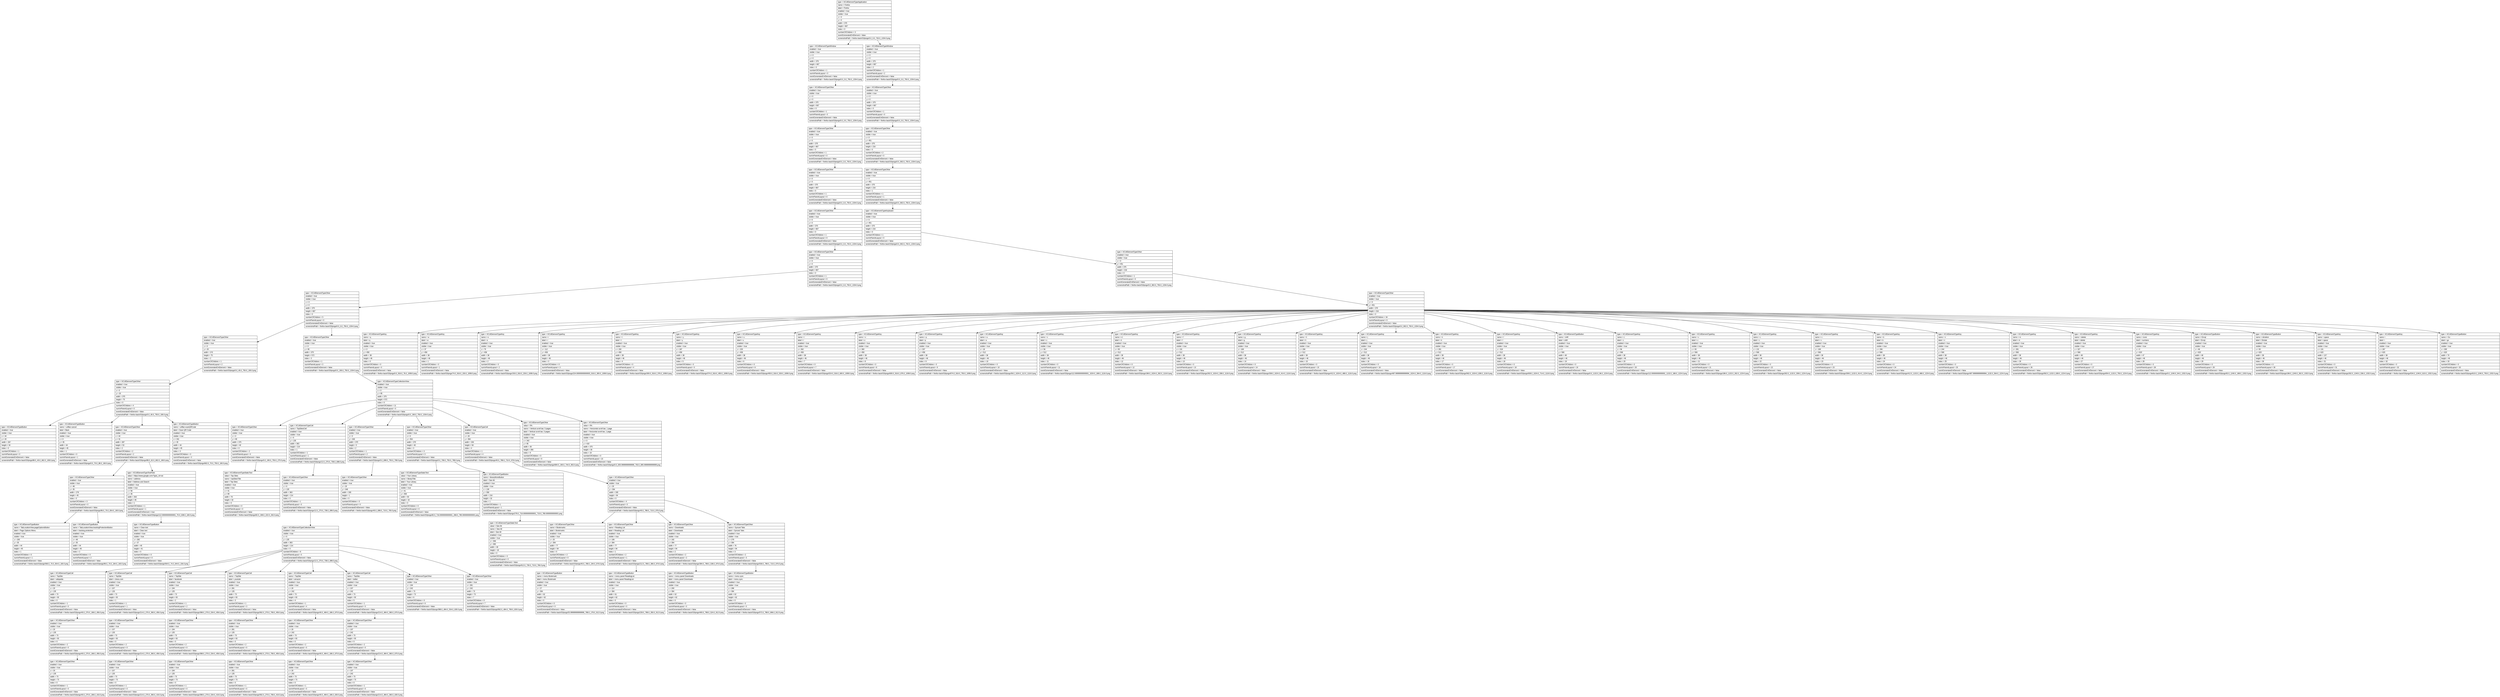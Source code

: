digraph Layout {

	node [shape=record fontname=Arial];

	0	[label="{type = XCUIElementTypeApplication\l|name = Firefox\l|label = Firefox\l|enabled = true\l|visible = true\l|x = 0\l|y = 0\l|width = 375\l|height = 667\l|index = 0\l|numberOfChildren = 3\l|eventGeneratedOnElement = false \l|screenshotPath = firefox-back/S3/pngs/0.0_0.0_750.0_1334.0.png\l}"]
	1	[label="{type = XCUIElementTypeWindow\l|enabled = true\l|visible = true\l|x = 0\l|y = 0\l|width = 375\l|height = 667\l|index = 0\l|numberOfChildren = 1\l|numInParentLayout = 0\l|eventGeneratedOnElement = false \l|screenshotPath = firefox-back/S3/pngs/0.0_0.0_750.0_1334.0.png\l}"]
	2	[label="{type = XCUIElementTypeWindow\l|enabled = true\l|visible = true\l|x = 0\l|y = 0\l|width = 375\l|height = 667\l|index = 2\l|numberOfChildren = 1\l|numInParentLayout = 2\l|eventGeneratedOnElement = false \l|screenshotPath = firefox-back/S3/pngs/0.0_0.0_750.0_1334.0.png\l}"]
	3	[label="{type = XCUIElementTypeOther\l|enabled = true\l|visible = true\l|x = 0\l|y = 0\l|width = 375\l|height = 667\l|index = 0\l|numberOfChildren = 1\l|numInParentLayout = 0\l|eventGeneratedOnElement = false \l|screenshotPath = firefox-back/S3/pngs/0.0_0.0_750.0_1334.0.png\l}"]
	4	[label="{type = XCUIElementTypeOther\l|enabled = true\l|visible = true\l|x = 0\l|y = 0\l|width = 375\l|height = 667\l|index = 0\l|numberOfChildren = 1\l|numInParentLayout = 0\l|eventGeneratedOnElement = false \l|screenshotPath = firefox-back/S3/pngs/0.0_0.0_750.0_1334.0.png\l}"]
	5	[label="{type = XCUIElementTypeOther\l|enabled = true\l|visible = true\l|x = 0\l|y = 0\l|width = 375\l|height = 667\l|index = 0\l|numberOfChildren = 1\l|numInParentLayout = 0\l|eventGeneratedOnElement = false \l|screenshotPath = firefox-back/S3/pngs/0.0_0.0_750.0_1334.0.png\l}"]
	6	[label="{type = XCUIElementTypeOther\l|enabled = true\l|visible = true\l|x = 0\l|y = 451\l|width = 375\l|height = 216\l|index = 0\l|numberOfChildren = 2\l|numInParentLayout = 0\l|eventGeneratedOnElement = false \l|screenshotPath = firefox-back/S3/pngs/0.0_902.0_750.0_1334.0.png\l}"]
	7	[label="{type = XCUIElementTypeOther\l|enabled = true\l|visible = true\l|x = 0\l|y = 0\l|width = 375\l|height = 667\l|index = 0\l|numberOfChildren = 1\l|numInParentLayout = 0\l|eventGeneratedOnElement = false \l|screenshotPath = firefox-back/S3/pngs/0.0_0.0_750.0_1334.0.png\l}"]
	8	[label="{type = XCUIElementTypeOther\l|enabled = true\l|visible = true\l|x = 0\l|y = 451\l|width = 375\l|height = 216\l|index = 1\l|numberOfChildren = 1\l|numInParentLayout = 1\l|eventGeneratedOnElement = false \l|screenshotPath = firefox-back/S3/pngs/0.0_902.0_750.0_1334.0.png\l}"]
	9	[label="{type = XCUIElementTypeOther\l|enabled = true\l|visible = true\l|x = 0\l|y = 0\l|width = 375\l|height = 667\l|index = 0\l|numberOfChildren = 1\l|numInParentLayout = 0\l|eventGeneratedOnElement = false \l|screenshotPath = firefox-back/S3/pngs/0.0_0.0_750.0_1334.0.png\l}"]
	10	[label="{type = XCUIElementTypeKeyboard\l|enabled = true\l|visible = true\l|x = 0\l|y = 451\l|width = 375\l|height = 216\l|index = 0\l|numberOfChildren = 1\l|numInParentLayout = 0\l|eventGeneratedOnElement = false \l|screenshotPath = firefox-back/S3/pngs/0.0_902.0_750.0_1334.0.png\l}"]
	11	[label="{type = XCUIElementTypeOther\l|enabled = true\l|visible = true\l|x = 0\l|y = 0\l|width = 375\l|height = 667\l|index = 0\l|numberOfChildren = 1\l|numInParentLayout = 0\l|eventGeneratedOnElement = false \l|screenshotPath = firefox-back/S3/pngs/0.0_0.0_750.0_1334.0.png\l}"]
	12	[label="{type = XCUIElementTypeOther\l|enabled = true\l|visible = true\l|x = 0\l|y = 451\l|width = 375\l|height = 216\l|index = 0\l|numberOfChildren = 1\l|numInParentLayout = 0\l|eventGeneratedOnElement = false \l|screenshotPath = firefox-back/S3/pngs/0.0_902.0_750.0_1334.0.png\l}"]
	13	[label="{type = XCUIElementTypeOther\l|enabled = true\l|visible = true\l|x = 0\l|y = 0\l|width = 375\l|height = 667\l|index = 0\l|numberOfChildren = 5\l|numInParentLayout = 0\l|eventGeneratedOnElement = false \l|screenshotPath = firefox-back/S3/pngs/0.0_0.0_750.0_1334.0.png\l}"]
	14	[label="{type = XCUIElementTypeOther\l|enabled = true\l|visible = true\l|x = 0\l|y = 451\l|width = 375\l|height = 216\l|index = 0\l|numberOfChildren = 34\l|numInParentLayout = 0\l|eventGeneratedOnElement = false \l|screenshotPath = firefox-back/S3/pngs/0.0_902.0_750.0_1334.0.png\l}"]
	15	[label="{type = XCUIElementTypeOther\l|enabled = true\l|visible = true\l|x = 0\l|y = 20\l|width = 375\l|height = 75\l|index = 2\l|numberOfChildren = 1\l|numInParentLayout = 2\l|eventGeneratedOnElement = false \l|screenshotPath = firefox-back/S3/pngs/0.0_40.0_750.0_190.0.png\l}"]
	16	[label="{type = XCUIElementTypeOther\l|enabled = true\l|visible = true\l|x = 0\l|y = 95\l|width = 375\l|height = 572\l|index = 3\l|numberOfChildren = 1\l|numInParentLayout = 3\l|eventGeneratedOnElement = false \l|screenshotPath = firefox-back/S3/pngs/0.0_190.0_750.0_1334.0.png\l}"]
	17	[label="{type = XCUIElementTypeKey\l|name = q\l|label = q\l|enabled = true\l|visible = true\l|x = 0\l|y = 458\l|width = 38\l|height = 46\l|index = 0\l|numberOfChildren = 0\l|numInParentLayout = 0\l|eventGeneratedOnElement = false \l|screenshotPath = firefox-back/S3/pngs/0.0_916.0_76.0_1008.0.png\l}"]
	18	[label="{type = XCUIElementTypeKey\l|name = w\l|label = w\l|enabled = true\l|visible = true\l|x = 37\l|y = 458\l|width = 38\l|height = 46\l|index = 1\l|numberOfChildren = 0\l|numInParentLayout = 1\l|eventGeneratedOnElement = false \l|screenshotPath = firefox-back/S3/pngs/74.0_916.0_150.0_1008.0.png\l}"]
	19	[label="{type = XCUIElementTypeKey\l|name = e\l|label = e\l|enabled = true\l|visible = true\l|x = 75\l|y = 458\l|width = 38\l|height = 46\l|index = 2\l|numberOfChildren = 0\l|numInParentLayout = 2\l|eventGeneratedOnElement = false \l|screenshotPath = firefox-back/S3/pngs/150.0_916.0_226.0_1008.0.png\l}"]
	20	[label="{type = XCUIElementTypeKey\l|name = r\l|label = r\l|enabled = true\l|visible = true\l|x = 112\l|y = 458\l|width = 38\l|height = 46\l|index = 3\l|numberOfChildren = 0\l|numInParentLayout = 3\l|eventGeneratedOnElement = false \l|screenshotPath = firefox-back/S3/pngs/224.00000000000003_916.0_300.0_1008.0.png\l}"]
	21	[label="{type = XCUIElementTypeKey\l|name = t\l|label = t\l|enabled = true\l|visible = true\l|x = 150\l|y = 458\l|width = 38\l|height = 46\l|index = 4\l|numberOfChildren = 0\l|numInParentLayout = 4\l|eventGeneratedOnElement = false \l|screenshotPath = firefox-back/S3/pngs/300.0_916.0_376.0_1008.0.png\l}"]
	22	[label="{type = XCUIElementTypeKey\l|name = y\l|label = y\l|enabled = true\l|visible = true\l|x = 187\l|y = 458\l|width = 38\l|height = 46\l|index = 5\l|numberOfChildren = 0\l|numInParentLayout = 5\l|eventGeneratedOnElement = false \l|screenshotPath = firefox-back/S3/pngs/374.0_916.0_450.0_1008.0.png\l}"]
	23	[label="{type = XCUIElementTypeKey\l|name = u\l|label = u\l|enabled = true\l|visible = true\l|x = 225\l|y = 458\l|width = 38\l|height = 46\l|index = 6\l|numberOfChildren = 0\l|numInParentLayout = 6\l|eventGeneratedOnElement = false \l|screenshotPath = firefox-back/S3/pngs/450.0_916.0_526.0_1008.0.png\l}"]
	24	[label="{type = XCUIElementTypeKey\l|name = i\l|label = i\l|enabled = true\l|visible = true\l|x = 262\l|y = 458\l|width = 38\l|height = 46\l|index = 7\l|numberOfChildren = 0\l|numInParentLayout = 7\l|eventGeneratedOnElement = false \l|screenshotPath = firefox-back/S3/pngs/524.0_916.0_600.0_1008.0.png\l}"]
	25	[label="{type = XCUIElementTypeKey\l|name = o\l|label = o\l|enabled = true\l|visible = true\l|x = 300\l|y = 458\l|width = 38\l|height = 46\l|index = 8\l|numberOfChildren = 0\l|numInParentLayout = 8\l|eventGeneratedOnElement = false \l|screenshotPath = firefox-back/S3/pngs/600.0_916.0_676.0_1008.0.png\l}"]
	26	[label="{type = XCUIElementTypeKey\l|name = p\l|label = p\l|enabled = true\l|visible = true\l|x = 337\l|y = 458\l|width = 38\l|height = 46\l|index = 9\l|numberOfChildren = 0\l|numInParentLayout = 9\l|eventGeneratedOnElement = false \l|screenshotPath = firefox-back/S3/pngs/674.0_916.0_750.0_1008.0.png\l}"]
	27	[label="{type = XCUIElementTypeKey\l|name = a\l|label = a\l|enabled = true\l|visible = true\l|x = 18\l|y = 512\l|width = 38\l|height = 46\l|index = 10\l|numberOfChildren = 0\l|numInParentLayout = 10\l|eventGeneratedOnElement = false \l|screenshotPath = firefox-back/S3/pngs/36.0_1024.0_112.0_1116.0.png\l}"]
	28	[label="{type = XCUIElementTypeKey\l|name = s\l|label = s\l|enabled = true\l|visible = true\l|x = 56\l|y = 512\l|width = 38\l|height = 46\l|index = 11\l|numberOfChildren = 0\l|numInParentLayout = 11\l|eventGeneratedOnElement = false \l|screenshotPath = firefox-back/S3/pngs/112.00000000000001_1024.0_188.0_1116.0.png\l}"]
	29	[label="{type = XCUIElementTypeKey\l|name = d\l|label = d\l|enabled = true\l|visible = true\l|x = 93\l|y = 512\l|width = 38\l|height = 46\l|index = 12\l|numberOfChildren = 0\l|numInParentLayout = 12\l|eventGeneratedOnElement = false \l|screenshotPath = firefox-back/S3/pngs/186.0_1024.0_262.0_1116.0.png\l}"]
	30	[label="{type = XCUIElementTypeKey\l|name = f\l|label = f\l|enabled = true\l|visible = true\l|x = 131\l|y = 512\l|width = 38\l|height = 46\l|index = 13\l|numberOfChildren = 0\l|numInParentLayout = 13\l|eventGeneratedOnElement = false \l|screenshotPath = firefox-back/S3/pngs/262.0_1024.0_338.0_1116.0.png\l}"]
	31	[label="{type = XCUIElementTypeKey\l|name = g\l|label = g\l|enabled = true\l|visible = true\l|x = 169\l|y = 512\l|width = 38\l|height = 46\l|index = 14\l|numberOfChildren = 0\l|numInParentLayout = 14\l|eventGeneratedOnElement = false \l|screenshotPath = firefox-back/S3/pngs/338.0_1024.0_414.0_1116.0.png\l}"]
	32	[label="{type = XCUIElementTypeKey\l|name = h\l|label = h\l|enabled = true\l|visible = true\l|x = 206\l|y = 512\l|width = 38\l|height = 46\l|index = 15\l|numberOfChildren = 0\l|numInParentLayout = 15\l|eventGeneratedOnElement = false \l|screenshotPath = firefox-back/S3/pngs/412.0_1024.0_488.0_1116.0.png\l}"]
	33	[label="{type = XCUIElementTypeKey\l|name = j\l|label = j\l|enabled = true\l|visible = true\l|x = 244\l|y = 512\l|width = 38\l|height = 46\l|index = 16\l|numberOfChildren = 0\l|numInParentLayout = 16\l|eventGeneratedOnElement = false \l|screenshotPath = firefox-back/S3/pngs/487.99999999999994_1024.0_564.0_1116.0.png\l}"]
	34	[label="{type = XCUIElementTypeKey\l|name = k\l|label = k\l|enabled = true\l|visible = true\l|x = 281\l|y = 512\l|width = 38\l|height = 46\l|index = 17\l|numberOfChildren = 0\l|numInParentLayout = 17\l|eventGeneratedOnElement = false \l|screenshotPath = firefox-back/S3/pngs/562.0_1024.0_638.0_1116.0.png\l}"]
	35	[label="{type = XCUIElementTypeKey\l|name = l\l|label = l\l|enabled = true\l|visible = true\l|x = 319\l|y = 512\l|width = 38\l|height = 46\l|index = 18\l|numberOfChildren = 0\l|numInParentLayout = 18\l|eventGeneratedOnElement = false \l|screenshotPath = firefox-back/S3/pngs/638.0_1024.0_714.0_1116.0.png\l}"]
	36	[label="{type = XCUIElementTypeButton\l|name = shift\l|label = shift\l|enabled = true\l|visible = true\l|x = 0\l|y = 566\l|width = 48\l|height = 46\l|index = 19\l|numberOfChildren = 0\l|numInParentLayout = 19\l|eventGeneratedOnElement = false \l|screenshotPath = firefox-back/S3/pngs/0.0_1132.0_96.0_1224.0.png\l}"]
	37	[label="{type = XCUIElementTypeKey\l|name = z\l|label = z\l|enabled = true\l|visible = true\l|x = 56\l|y = 566\l|width = 38\l|height = 46\l|index = 20\l|numberOfChildren = 0\l|numInParentLayout = 20\l|eventGeneratedOnElement = false \l|screenshotPath = firefox-back/S3/pngs/112.00000000000001_1132.0_188.0_1224.0.png\l}"]
	38	[label="{type = XCUIElementTypeKey\l|name = x\l|label = x\l|enabled = true\l|visible = true\l|x = 93\l|y = 566\l|width = 38\l|height = 46\l|index = 21\l|numberOfChildren = 0\l|numInParentLayout = 21\l|eventGeneratedOnElement = false \l|screenshotPath = firefox-back/S3/pngs/186.0_1132.0_262.0_1224.0.png\l}"]
	39	[label="{type = XCUIElementTypeKey\l|name = c\l|label = c\l|enabled = true\l|visible = true\l|x = 131\l|y = 566\l|width = 38\l|height = 46\l|index = 22\l|numberOfChildren = 0\l|numInParentLayout = 22\l|eventGeneratedOnElement = false \l|screenshotPath = firefox-back/S3/pngs/262.0_1132.0_338.0_1224.0.png\l}"]
	40	[label="{type = XCUIElementTypeKey\l|name = v\l|label = v\l|enabled = true\l|visible = true\l|x = 169\l|y = 566\l|width = 38\l|height = 46\l|index = 23\l|numberOfChildren = 0\l|numInParentLayout = 23\l|eventGeneratedOnElement = false \l|screenshotPath = firefox-back/S3/pngs/338.0_1132.0_414.0_1224.0.png\l}"]
	41	[label="{type = XCUIElementTypeKey\l|name = b\l|label = b\l|enabled = true\l|visible = true\l|x = 206\l|y = 566\l|width = 38\l|height = 46\l|index = 24\l|numberOfChildren = 0\l|numInParentLayout = 24\l|eventGeneratedOnElement = false \l|screenshotPath = firefox-back/S3/pngs/412.0_1132.0_488.0_1224.0.png\l}"]
	42	[label="{type = XCUIElementTypeKey\l|name = n\l|label = n\l|enabled = true\l|visible = true\l|x = 244\l|y = 566\l|width = 38\l|height = 46\l|index = 25\l|numberOfChildren = 0\l|numInParentLayout = 25\l|eventGeneratedOnElement = false \l|screenshotPath = firefox-back/S3/pngs/487.99999999999994_1132.0_564.0_1224.0.png\l}"]
	43	[label="{type = XCUIElementTypeKey\l|name = m\l|label = m\l|enabled = true\l|visible = true\l|x = 281\l|y = 566\l|width = 38\l|height = 46\l|index = 26\l|numberOfChildren = 0\l|numInParentLayout = 26\l|eventGeneratedOnElement = false \l|screenshotPath = firefox-back/S3/pngs/562.0_1132.0_638.0_1224.0.png\l}"]
	44	[label="{type = XCUIElementTypeKey\l|name = delete\l|label = delete\l|enabled = true\l|visible = true\l|x = 327\l|y = 566\l|width = 48\l|height = 46\l|index = 27\l|numberOfChildren = 0\l|numInParentLayout = 27\l|eventGeneratedOnElement = false \l|screenshotPath = firefox-back/S3/pngs/654.0_1132.0_750.0_1224.0.png\l}"]
	45	[label="{type = XCUIElementTypeKey\l|name = more\l|label = numbers\l|enabled = true\l|visible = true\l|x = 0\l|y = 620\l|width = 47\l|height = 46\l|index = 28\l|numberOfChildren = 0\l|numInParentLayout = 28\l|eventGeneratedOnElement = false \l|screenshotPath = firefox-back/S3/pngs/0.0_1240.0_94.0_1332.0.png\l}"]
	46	[label="{type = XCUIElementTypeButton\l|name = Emoji\l|label = Emoji\l|enabled = true\l|visible = true\l|x = 46\l|y = 620\l|width = 48\l|height = 46\l|index = 29\l|numberOfChildren = 0\l|numInParentLayout = 29\l|eventGeneratedOnElement = false \l|screenshotPath = firefox-back/S3/pngs/92.0_1240.0_188.0_1332.0.png\l}"]
	47	[label="{type = XCUIElementTypeButton\l|name = dictation\l|label = Dictate\l|enabled = true\l|visible = true\l|x = 93\l|y = 620\l|width = 38\l|height = 46\l|index = 30\l|numberOfChildren = 0\l|numInParentLayout = 30\l|eventGeneratedOnElement = false \l|screenshotPath = firefox-back/S3/pngs/186.0_1240.0_262.0_1332.0.png\l}"]
	48	[label="{type = XCUIElementTypeKey\l|name = space\l|label = space\l|enabled = true\l|visible = true\l|x = 131\l|y = 620\l|width = 137\l|height = 46\l|index = 31\l|numberOfChildren = 0\l|numInParentLayout = 31\l|eventGeneratedOnElement = false \l|screenshotPath = firefox-back/S3/pngs/262.0_1240.0_536.0_1332.0.png\l}"]
	49	[label="{type = XCUIElementTypeKey\l|name = .\l|label = .\l|enabled = true\l|visible = true\l|x = 267\l|y = 620\l|width = 38\l|height = 46\l|index = 32\l|numberOfChildren = 0\l|numInParentLayout = 32\l|eventGeneratedOnElement = false \l|screenshotPath = firefox-back/S3/pngs/534.0_1240.0_610.0_1332.0.png\l}"]
	50	[label="{type = XCUIElementTypeButton\l|name = Go\l|label = go\l|enabled = true\l|visible = true\l|x = 305\l|y = 620\l|width = 70\l|height = 46\l|index = 33\l|numberOfChildren = 0\l|numInParentLayout = 33\l|eventGeneratedOnElement = false \l|screenshotPath = firefox-back/S3/pngs/610.0_1240.0_750.0_1332.0.png\l}"]
	51	[label="{type = XCUIElementTypeOther\l|enabled = true\l|visible = true\l|x = 0\l|y = 20\l|width = 375\l|height = 75\l|index = 0\l|numberOfChildren = 4\l|numInParentLayout = 0\l|eventGeneratedOnElement = false \l|screenshotPath = firefox-back/S3/pngs/0.0_40.0_750.0_190.0.png\l}"]
	52	[label="{type = XCUIElementTypeCollectionView\l|enabled = true\l|visible = true\l|x = 0\l|y = 95\l|width = 375\l|height = 572\l|index = 0\l|numberOfChildren = 11\l|numInParentLayout = 0\l|eventGeneratedOnElement = false \l|screenshotPath = firefox-back/S3/pngs/0.0_190.0_750.0_1334.0.png\l}"]
	53	[label="{type = XCUIElementTypeButton\l|enabled = true\l|visible = true\l|x = 44\l|y = 20\l|width = 287\l|height = 34\l|index = 0\l|numberOfChildren = 1\l|numInParentLayout = 0\l|eventGeneratedOnElement = false \l|screenshotPath = firefox-back/S3/pngs/88.0_40.0_662.0_108.0.png\l}"]
	54	[label="{type = XCUIElementTypeButton\l|name = urlBar-cancel\l|label = Back\l|enabled = true\l|visible = true\l|x = 0\l|y = 35\l|width = 44\l|height = 45\l|index = 1\l|numberOfChildren = 0\l|numInParentLayout = 1\l|eventGeneratedOnElement = false \l|screenshotPath = firefox-back/S3/pngs/0.0_70.0_88.0_160.0.png\l}"]
	55	[label="{type = XCUIElementTypeOther\l|enabled = true\l|visible = true\l|x = 44\l|y = 31\l|width = 287\l|height = 53\l|index = 2\l|numberOfChildren = 2\l|numInParentLayout = 2\l|eventGeneratedOnElement = false \l|screenshotPath = firefox-back/S3/pngs/88.0_62.0_662.0_168.0.png\l}"]
	56	[label="{type = XCUIElementTypeButton\l|name = urlBar-scanQRCode\l|label = Scan QR Code\l|enabled = true\l|visible = true\l|x = 331\l|y = 35\l|width = 44\l|height = 45\l|index = 3\l|numberOfChildren = 0\l|numInParentLayout = 3\l|eventGeneratedOnElement = false \l|screenshotPath = firefox-back/S3/pngs/662.0_70.0_750.0_160.0.png\l}"]
	57	[label="{type = XCUIElementTypeOther\l|enabled = true\l|visible = true\l|x = 0\l|y = 95\l|width = 375\l|height = 40\l|index = 0\l|numberOfChildren = 2\l|numInParentLayout = 0\l|eventGeneratedOnElement = false \l|screenshotPath = firefox-back/S3/pngs/0.0_190.0_750.0_270.0.png\l}"]
	58	[label="{type = XCUIElementTypeCell\l|name = TopSitesCell\l|enabled = true\l|visible = true\l|x = 6\l|y = 135\l|width = 363\l|height = 214\l|index = 1\l|numberOfChildren = 1\l|numInParentLayout = 1\l|eventGeneratedOnElement = false \l|screenshotPath = firefox-back/S3/pngs/12.0_270.0_738.0_698.0.png\l}"]
	59	[label="{type = XCUIElementTypeOther\l|enabled = true\l|visible = true\l|x = 0\l|y = 349\l|width = 375\l|height = 5\l|index = 2\l|numberOfChildren = 1\l|numInParentLayout = 2\l|eventGeneratedOnElement = false \l|screenshotPath = firefox-back/S3/pngs/0.0_698.0_750.0_708.0.png\l}"]
	60	[label="{type = XCUIElementTypeOther\l|enabled = true\l|visible = true\l|x = 0\l|y = 354\l|width = 375\l|height = 40\l|index = 3\l|numberOfChildren = 3\l|numInParentLayout = 3\l|eventGeneratedOnElement = false \l|screenshotPath = firefox-back/S3/pngs/0.0_708.0_750.0_788.0.png\l}"]
	61	[label="{type = XCUIElementTypeCell\l|enabled = true\l|visible = true\l|x = 20\l|y = 394\l|width = 335\l|height = 94\l|index = 4\l|numberOfChildren = 1\l|numInParentLayout = 4\l|eventGeneratedOnElement = false \l|screenshotPath = firefox-back/S3/pngs/40.0_788.0_710.0_976.0.png\l}"]
	62	[label="{type = XCUIElementTypeOther\l|value = 0%\l|name = Vertical scroll bar, 5 pages\l|label = Vertical scroll bar, 5 pages\l|enabled = true\l|visible = true\l|x = 342\l|y = 95\l|width = 30\l|height = 356\l|index = 9\l|numberOfChildren = 0\l|numInParentLayout = 9\l|eventGeneratedOnElement = false \l|screenshotPath = firefox-back/S3/pngs/684.0_190.0_744.0_902.0.png\l}"]
	63	[label="{type = XCUIElementTypeOther\l|value = 0%\l|name = Horizontal scroll bar, 1 page\l|label = Horizontal scroll bar, 1 page\l|enabled = true\l|visible = true\l|x = 0\l|y = 418\l|width = 375\l|height = 30\l|index = 10\l|numberOfChildren = 0\l|numInParentLayout = 10\l|eventGeneratedOnElement = false \l|screenshotPath = firefox-back/S3/pngs/0.0_835.9999999999999_750.0_895.9999999999999.png\l}"]
	64	[label="{type = XCUIElementTypeOther\l|enabled = true\l|visible = true\l|x = 48\l|y = 35\l|width = 279\l|height = 45\l|index = 0\l|numberOfChildren = 3\l|numInParentLayout = 0\l|eventGeneratedOnElement = false \l|screenshotPath = firefox-back/S3/pngs/96.0_70.0_654.0_160.0.png\l}"]
	65	[label="{type = XCUIElementTypeTextField\l|value = https://www.google.com/?gws_rd=ssl\l|name = address\l|label = Address and Search\l|enabled = true\l|visible = true\l|x = 56\l|y = 35\l|width = 263\l|height = 45\l|index = 1\l|numberOfChildren = 1\l|numInParentLayout = 1\l|eventGeneratedOnElement = true \l|screenshotPath = firefox-back/S3/pngs/112.00000000000001_70.0_638.0_160.0.png\l}"]
	66	[label="{type = XCUIElementTypeStaticText\l|value = Top Sites\l|name = topSitesTitle\l|label = Top Sites\l|enabled = true\l|visible = true\l|x = 41\l|y = 99\l|width = 70\l|height = 32\l|index = 0\l|numberOfChildren = 0\l|numInParentLayout = 0\l|eventGeneratedOnElement = false \l|screenshotPath = firefox-back/S3/pngs/82.0_198.0_222.0_262.0.png\l}"]
	67	[label="{type = XCUIElementTypeOther\l|enabled = true\l|visible = true\l|x = 6\l|y = 135\l|width = 363\l|height = 214\l|index = 0\l|numberOfChildren = 1\l|numInParentLayout = 0\l|eventGeneratedOnElement = false \l|screenshotPath = firefox-back/S3/pngs/12.0_270.0_738.0_698.0.png\l}"]
	68	[label="{type = XCUIElementTypeOther\l|enabled = true\l|visible = true\l|x = 20\l|y = 349\l|width = 335\l|height = 1\l|index = 0\l|numberOfChildren = 0\l|numInParentLayout = 0\l|eventGeneratedOnElement = false \l|screenshotPath = firefox-back/S3/pngs/40.0_698.0_710.0_700.0.png\l}"]
	69	[label="{type = XCUIElementTypeStaticText\l|value = Your Library\l|name = libraryTitle\l|label = Your Library\l|enabled = true\l|visible = true\l|x = 41\l|y = 358\l|width = 93\l|height = 32\l|index = 0\l|numberOfChildren = 0\l|numInParentLayout = 0\l|eventGeneratedOnElement = false \l|screenshotPath = firefox-back/S3/pngs/82.0_716.0000000000001_268.0_780.0000000000001.png\l}"]
	70	[label="{type = XCUIElementTypeButton\l|name = libraryMoreButton\l|label = See All\l|enabled = true\l|visible = true\l|x = 139\l|y = 358\l|width = 216\l|height = 32\l|index = 1\l|numberOfChildren = 1\l|numInParentLayout = 1\l|eventGeneratedOnElement = false \l|screenshotPath = firefox-back/S3/pngs/278.0_716.0000000000001_710.0_780.0000000000001.png\l}"]
	71	[label="{type = XCUIElementTypeOther\l|enabled = true\l|visible = true\l|x = 20\l|y = 394\l|width = 335\l|height = 94\l|index = 0\l|numberOfChildren = 4\l|numInParentLayout = 0\l|eventGeneratedOnElement = false \l|screenshotPath = firefox-back/S3/pngs/40.0_788.0_710.0_976.0.png\l}"]
	72	[label="{type = XCUIElementTypeButton\l|name = TabLocationView.pageOptionsButton\l|label = Page Options Menu\l|enabled = true\l|visible = true\l|x = 283\l|y = 35\l|width = 44\l|height = 45\l|index = 1\l|numberOfChildren = 0\l|numInParentLayout = 1\l|eventGeneratedOnElement = false \l|screenshotPath = firefox-back/S3/pngs/566.0_70.0_654.0_160.0.png\l}"]
	73	[label="{type = XCUIElementTypeButton\l|name = TabLocationView.trackingProtectionButton\l|label = tracking protection\l|enabled = true\l|visible = true\l|x = 48\l|y = 35\l|width = 44\l|height = 45\l|index = 2\l|numberOfChildren = 0\l|numInParentLayout = 2\l|eventGeneratedOnElement = false \l|screenshotPath = firefox-back/S3/pngs/96.0_70.0_184.0_160.0.png\l}"]
	74	[label="{type = XCUIElementTypeButton\l|name = Clear text\l|label = Clear text\l|enabled = true\l|visible = true\l|x = 282\l|y = 37\l|width = 40\l|height = 41\l|index = 0\l|numberOfChildren = 0\l|numInParentLayout = 0\l|eventGeneratedOnElement = false \l|screenshotPath = firefox-back/S3/pngs/564.0_74.0_644.0_156.0.png\l}"]
	75	[label="{type = XCUIElementTypeCollectionView\l|enabled = true\l|visible = true\l|x = 6\l|y = 135\l|width = 363\l|height = 214\l|index = 0\l|numberOfChildren = 8\l|numInParentLayout = 0\l|eventGeneratedOnElement = false \l|screenshotPath = firefox-back/S3/pngs/12.0_270.0_738.0_698.0.png\l}"]
	76	[label="{type = XCUIElementTypeStaticText\l|value = See All\l|name = See All\l|label = See All\l|enabled = true\l|visible = true\l|x = 306\l|y = 365\l|width = 49\l|height = 18\l|index = 0\l|numberOfChildren = 0\l|numInParentLayout = 0\l|eventGeneratedOnElement = false \l|screenshotPath = firefox-back/S3/pngs/612.0_730.0_710.0_766.0.png\l}"]
	77	[label="{type = XCUIElementTypeOther\l|name = Bookmarks\l|label = Bookmarks\l|enabled = true\l|visible = true\l|x = 20\l|y = 394\l|width = 77\l|height = 94\l|index = 0\l|numberOfChildren = 2\l|numInParentLayout = 0\l|eventGeneratedOnElement = false \l|screenshotPath = firefox-back/S3/pngs/40.0_788.0_194.0_976.0.png\l}"]
	78	[label="{type = XCUIElementTypeOther\l|name = Reading List\l|label = Reading List\l|enabled = true\l|visible = true\l|x = 106\l|y = 394\l|width = 77\l|height = 94\l|index = 1\l|numberOfChildren = 2\l|numInParentLayout = 1\l|eventGeneratedOnElement = false \l|screenshotPath = firefox-back/S3/pngs/212.0_788.0_366.0_976.0.png\l}"]
	79	[label="{type = XCUIElementTypeOther\l|name = Downloads\l|label = Downloads\l|enabled = true\l|visible = true\l|x = 192\l|y = 394\l|width = 77\l|height = 94\l|index = 2\l|numberOfChildren = 2\l|numInParentLayout = 2\l|eventGeneratedOnElement = false \l|screenshotPath = firefox-back/S3/pngs/384.0_788.0_538.0_976.0.png\l}"]
	80	[label="{type = XCUIElementTypeOther\l|name = Synced Tabs\l|label = Synced Tabs\l|enabled = true\l|visible = true\l|x = 279\l|y = 394\l|width = 76\l|height = 94\l|index = 3\l|numberOfChildren = 2\l|numInParentLayout = 3\l|eventGeneratedOnElement = false \l|screenshotPath = firefox-back/S3/pngs/558.0_788.0_710.0_976.0.png\l}"]
	81	[label="{type = XCUIElementTypeCell\l|name = TopSite\l|label = wikipedia\l|enabled = true\l|visible = true\l|x = 20\l|y = 135\l|width = 73\l|height = 93\l|index = 0\l|numberOfChildren = 1\l|numInParentLayout = 0\l|eventGeneratedOnElement = false \l|screenshotPath = firefox-back/S3/pngs/40.0_270.0_186.0_456.0.png\l}"]
	82	[label="{type = XCUIElementTypeCell\l|name = TopSite\l|label = chess.com\l|enabled = true\l|visible = true\l|x = 107\l|y = 135\l|width = 73\l|height = 93\l|index = 1\l|numberOfChildren = 1\l|numInParentLayout = 1\l|eventGeneratedOnElement = false \l|screenshotPath = firefox-back/S3/pngs/214.0_270.0_360.0_456.0.png\l}"]
	83	[label="{type = XCUIElementTypeCell\l|name = TopSite\l|label = facebook\l|enabled = true\l|visible = true\l|x = 194\l|y = 135\l|width = 73\l|height = 93\l|index = 2\l|numberOfChildren = 1\l|numInParentLayout = 2\l|eventGeneratedOnElement = false \l|screenshotPath = firefox-back/S3/pngs/388.0_270.0_534.0_456.0.png\l}"]
	84	[label="{type = XCUIElementTypeCell\l|name = TopSite\l|label = youtube\l|enabled = true\l|visible = true\l|x = 281\l|y = 135\l|width = 73\l|height = 93\l|index = 3\l|numberOfChildren = 1\l|numInParentLayout = 3\l|eventGeneratedOnElement = false \l|screenshotPath = firefox-back/S3/pngs/562.0_270.0_708.0_456.0.png\l}"]
	85	[label="{type = XCUIElementTypeCell\l|name = TopSite\l|label = amazon\l|enabled = true\l|visible = true\l|x = 20\l|y = 242\l|width = 73\l|height = 93\l|index = 4\l|numberOfChildren = 1\l|numInParentLayout = 4\l|eventGeneratedOnElement = false \l|screenshotPath = firefox-back/S3/pngs/40.0_484.0_186.0_670.0.png\l}"]
	86	[label="{type = XCUIElementTypeCell\l|name = TopSite\l|label = twitter\l|enabled = true\l|visible = true\l|x = 107\l|y = 242\l|width = 73\l|height = 93\l|index = 5\l|numberOfChildren = 1\l|numInParentLayout = 5\l|eventGeneratedOnElement = false \l|screenshotPath = firefox-back/S3/pngs/214.0_484.0_360.0_670.0.png\l}"]
	87	[label="{type = XCUIElementTypeOther\l|enabled = true\l|visible = true\l|x = 194\l|y = 242\l|width = 73\l|height = 73\l|index = 6\l|numberOfChildren = 0\l|numInParentLayout = 6\l|eventGeneratedOnElement = false \l|screenshotPath = firefox-back/S3/pngs/388.0_484.0_534.0_630.0.png\l}"]
	88	[label="{type = XCUIElementTypeOther\l|enabled = true\l|visible = true\l|x = 281\l|y = 242\l|width = 73\l|height = 73\l|index = 7\l|numberOfChildren = 0\l|numInParentLayout = 7\l|eventGeneratedOnElement = false \l|screenshotPath = firefox-back/S3/pngs/562.0_484.0_708.0_630.0.png\l}"]
	89	[label="{type = XCUIElementTypeButton\l|name = menu Bookmark\l|label = menu Bookmark\l|enabled = true\l|visible = true\l|x = 27\l|y = 394\l|width = 62\l|height = 62\l|index = 0\l|numberOfChildren = 0\l|numInParentLayout = 0\l|eventGeneratedOnElement = false \l|screenshotPath = firefox-back/S3/pngs/53.99999999999999_788.0_178.0_912.0.png\l}"]
	90	[label="{type = XCUIElementTypeButton\l|name = menu panel ReadingList\l|label = menu panel ReadingList\l|enabled = true\l|visible = true\l|x = 114\l|y = 394\l|width = 61\l|height = 62\l|index = 0\l|numberOfChildren = 0\l|numInParentLayout = 0\l|eventGeneratedOnElement = false \l|screenshotPath = firefox-back/S3/pngs/228.0_788.0_350.0_912.0.png\l}"]
	91	[label="{type = XCUIElementTypeButton\l|name = menu panel Downloads\l|label = menu panel Downloads\l|enabled = true\l|visible = true\l|x = 200\l|y = 394\l|width = 62\l|height = 62\l|index = 0\l|numberOfChildren = 0\l|numInParentLayout = 0\l|eventGeneratedOnElement = false \l|screenshotPath = firefox-back/S3/pngs/400.0_788.0_524.0_912.0.png\l}"]
	92	[label="{type = XCUIElementTypeButton\l|name = menu sync\l|label = menu sync\l|enabled = true\l|visible = true\l|x = 286\l|y = 394\l|width = 62\l|height = 62\l|index = 0\l|numberOfChildren = 0\l|numInParentLayout = 0\l|eventGeneratedOnElement = false \l|screenshotPath = firefox-back/S3/pngs/572.0_788.0_696.0_912.0.png\l}"]
	93	[label="{type = XCUIElementTypeOther\l|enabled = true\l|visible = true\l|x = 20\l|y = 135\l|width = 73\l|height = 93\l|index = 0\l|numberOfChildren = 2\l|numInParentLayout = 0\l|eventGeneratedOnElement = false \l|screenshotPath = firefox-back/S3/pngs/40.0_270.0_186.0_456.0.png\l}"]
	94	[label="{type = XCUIElementTypeOther\l|enabled = true\l|visible = true\l|x = 107\l|y = 135\l|width = 73\l|height = 93\l|index = 0\l|numberOfChildren = 2\l|numInParentLayout = 0\l|eventGeneratedOnElement = false \l|screenshotPath = firefox-back/S3/pngs/214.0_270.0_360.0_456.0.png\l}"]
	95	[label="{type = XCUIElementTypeOther\l|enabled = true\l|visible = true\l|x = 194\l|y = 135\l|width = 73\l|height = 93\l|index = 0\l|numberOfChildren = 2\l|numInParentLayout = 0\l|eventGeneratedOnElement = false \l|screenshotPath = firefox-back/S3/pngs/388.0_270.0_534.0_456.0.png\l}"]
	96	[label="{type = XCUIElementTypeOther\l|enabled = true\l|visible = true\l|x = 281\l|y = 135\l|width = 73\l|height = 93\l|index = 0\l|numberOfChildren = 2\l|numInParentLayout = 0\l|eventGeneratedOnElement = false \l|screenshotPath = firefox-back/S3/pngs/562.0_270.0_708.0_456.0.png\l}"]
	97	[label="{type = XCUIElementTypeOther\l|enabled = true\l|visible = true\l|x = 20\l|y = 242\l|width = 73\l|height = 93\l|index = 0\l|numberOfChildren = 2\l|numInParentLayout = 0\l|eventGeneratedOnElement = false \l|screenshotPath = firefox-back/S3/pngs/40.0_484.0_186.0_670.0.png\l}"]
	98	[label="{type = XCUIElementTypeOther\l|enabled = true\l|visible = true\l|x = 107\l|y = 242\l|width = 73\l|height = 93\l|index = 0\l|numberOfChildren = 2\l|numInParentLayout = 0\l|eventGeneratedOnElement = false \l|screenshotPath = firefox-back/S3/pngs/214.0_484.0_360.0_670.0.png\l}"]
	99	[label="{type = XCUIElementTypeOther\l|enabled = true\l|visible = true\l|x = 20\l|y = 135\l|width = 73\l|height = 73\l|index = 0\l|numberOfChildren = 1\l|numInParentLayout = 0\l|eventGeneratedOnElement = false \l|screenshotPath = firefox-back/S3/pngs/40.0_270.0_186.0_416.0.png\l}"]
	100	[label="{type = XCUIElementTypeOther\l|enabled = true\l|visible = true\l|x = 107\l|y = 135\l|width = 73\l|height = 73\l|index = 0\l|numberOfChildren = 1\l|numInParentLayout = 0\l|eventGeneratedOnElement = false \l|screenshotPath = firefox-back/S3/pngs/214.0_270.0_360.0_416.0.png\l}"]
	101	[label="{type = XCUIElementTypeOther\l|enabled = true\l|visible = true\l|x = 194\l|y = 135\l|width = 73\l|height = 73\l|index = 0\l|numberOfChildren = 1\l|numInParentLayout = 0\l|eventGeneratedOnElement = false \l|screenshotPath = firefox-back/S3/pngs/388.0_270.0_534.0_416.0.png\l}"]
	102	[label="{type = XCUIElementTypeOther\l|enabled = true\l|visible = true\l|x = 281\l|y = 135\l|width = 73\l|height = 73\l|index = 0\l|numberOfChildren = 1\l|numInParentLayout = 0\l|eventGeneratedOnElement = false \l|screenshotPath = firefox-back/S3/pngs/562.0_270.0_708.0_416.0.png\l}"]
	103	[label="{type = XCUIElementTypeOther\l|enabled = true\l|visible = true\l|x = 20\l|y = 242\l|width = 73\l|height = 73\l|index = 0\l|numberOfChildren = 1\l|numInParentLayout = 0\l|eventGeneratedOnElement = false \l|screenshotPath = firefox-back/S3/pngs/40.0_484.0_186.0_630.0.png\l}"]
	104	[label="{type = XCUIElementTypeOther\l|enabled = true\l|visible = true\l|x = 107\l|y = 242\l|width = 73\l|height = 73\l|index = 0\l|numberOfChildren = 1\l|numInParentLayout = 0\l|eventGeneratedOnElement = false \l|screenshotPath = firefox-back/S3/pngs/214.0_484.0_360.0_630.0.png\l}"]


	0 -> 1
	0 -> 2
	1 -> 3
	2 -> 4
	3 -> 5
	4 -> 6
	5 -> 7
	6 -> 8
	7 -> 9
	8 -> 10
	9 -> 11
	10 -> 12
	11 -> 13
	12 -> 14
	13 -> 15
	13 -> 16
	14 -> 17
	14 -> 18
	14 -> 19
	14 -> 20
	14 -> 21
	14 -> 22
	14 -> 23
	14 -> 24
	14 -> 25
	14 -> 26
	14 -> 27
	14 -> 28
	14 -> 29
	14 -> 30
	14 -> 31
	14 -> 32
	14 -> 33
	14 -> 34
	14 -> 35
	14 -> 36
	14 -> 37
	14 -> 38
	14 -> 39
	14 -> 40
	14 -> 41
	14 -> 42
	14 -> 43
	14 -> 44
	14 -> 45
	14 -> 46
	14 -> 47
	14 -> 48
	14 -> 49
	14 -> 50
	15 -> 51
	16 -> 52
	51 -> 53
	51 -> 54
	51 -> 55
	51 -> 56
	52 -> 57
	52 -> 58
	52 -> 59
	52 -> 60
	52 -> 61
	52 -> 62
	52 -> 63
	55 -> 64
	55 -> 65
	57 -> 66
	58 -> 67
	59 -> 68
	60 -> 69
	60 -> 70
	61 -> 71
	64 -> 72
	64 -> 73
	65 -> 74
	67 -> 75
	70 -> 76
	71 -> 77
	71 -> 78
	71 -> 79
	71 -> 80
	75 -> 81
	75 -> 82
	75 -> 83
	75 -> 84
	75 -> 85
	75 -> 86
	75 -> 87
	75 -> 88
	77 -> 89
	78 -> 90
	79 -> 91
	80 -> 92
	81 -> 93
	82 -> 94
	83 -> 95
	84 -> 96
	85 -> 97
	86 -> 98
	93 -> 99
	94 -> 100
	95 -> 101
	96 -> 102
	97 -> 103
	98 -> 104


}
